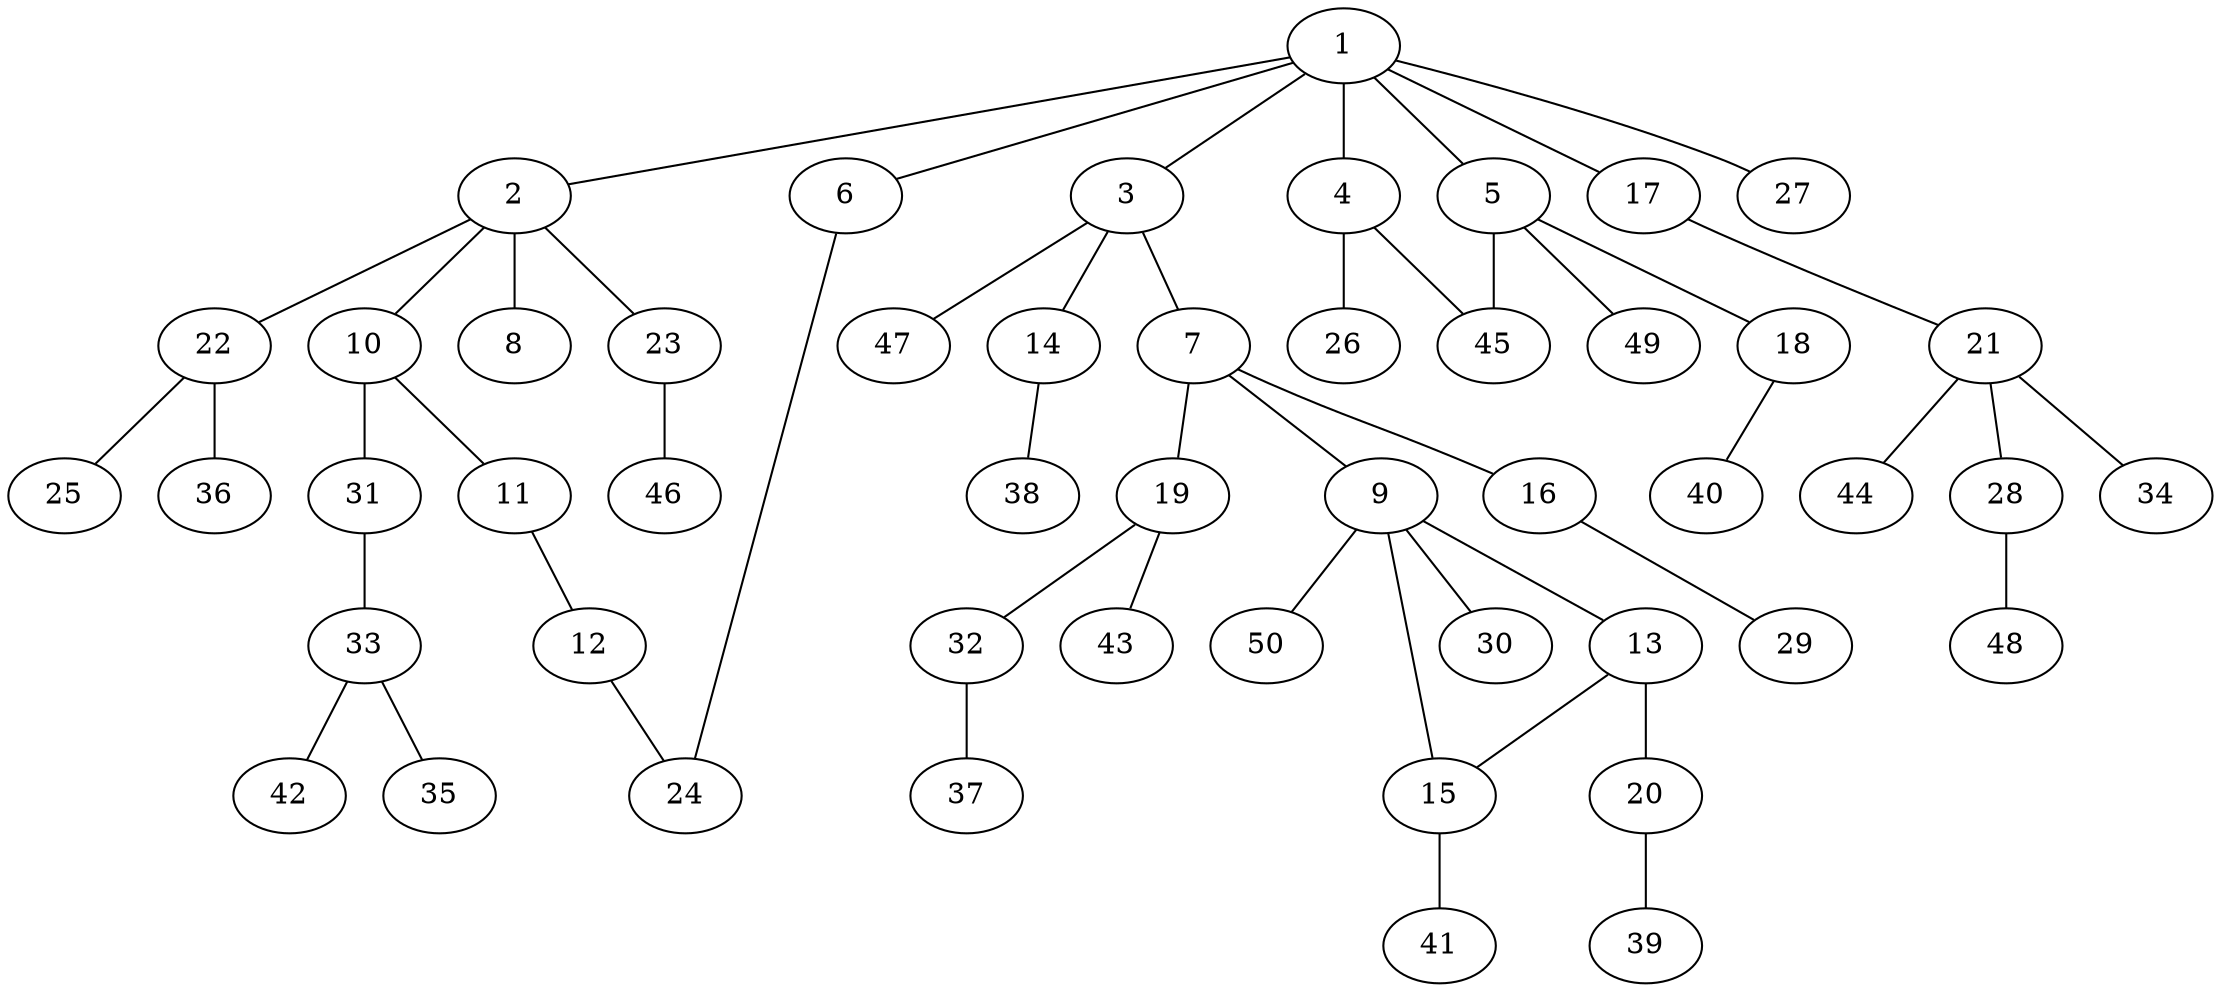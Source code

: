 graph graphname {1--2
1--3
1--4
1--5
1--6
1--17
1--27
2--8
2--10
2--22
2--23
3--7
3--14
3--47
4--26
4--45
5--18
5--45
5--49
6--24
7--9
7--16
7--19
9--13
9--15
9--30
9--50
10--11
10--31
11--12
12--24
13--15
13--20
14--38
15--41
16--29
17--21
18--40
19--32
19--43
20--39
21--28
21--34
21--44
22--25
22--36
23--46
28--48
31--33
32--37
33--35
33--42
}